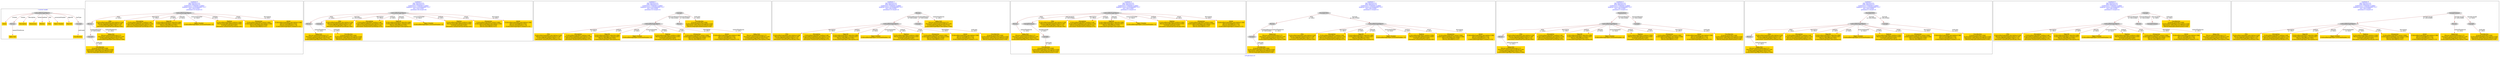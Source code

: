 digraph n0 {
fontcolor="blue"
remincross="true"
label="s29-gilcrease.csv"
subgraph cluster_0 {
label="1-correct model"
n2[style="filled",color="white",fillcolor="lightgray",label="CulturalHeritageObject1"];
n3[shape="plaintext",style="filled",fillcolor="gold",label="Dated"];
n4[style="filled",color="white",fillcolor="lightgray",label="Person1"];
n5[shape="plaintext",style="filled",fillcolor="gold",label="Description"];
n6[shape="plaintext",style="filled",fillcolor="gold",label="Dimensions"];
n7[shape="plaintext",style="filled",fillcolor="gold",label="Medium"];
n8[shape="plaintext",style="filled",fillcolor="gold",label="Title"];
n9[shape="plaintext",style="filled",fillcolor="gold",label="Object Number"];
n10[shape="plaintext",style="filled",fillcolor="gold",label="ObjectID"];
n11[style="filled",color="white",fillcolor="lightgray",label="Concept1"];
n12[shape="plaintext",style="filled",fillcolor="gold",label="Alpha Sort"];
n13[shape="plaintext",style="filled",fillcolor="gold",label="Classification"];
}
subgraph cluster_1 {
label="candidate 0\nlink coherence:0.0\nnode coherence:0.0\nconfidence:0.7228450013148601\nmapping score:0.35205944488273117\ncost:1100.010002\n-precision:0.55-recall:0.55"
n15[style="filled",color="white",fillcolor="lightgray",label="CulturalHeritageObject1"];
n16[style="filled",color="white",fillcolor="lightgray",label="Person1"];
n17[style="filled",color="white",fillcolor="lightgray",label="Concept1"];
n18[shape="plaintext",style="filled",fillcolor="gold",label="Title\n[CulturalHeritageObject,description,0.556]\n[Person,biographicalInformation,0.238]\n[CulturalHeritageObject,title,0.113]\n[Document,columnSubClassOfLink,0.092]"];
n19[shape="plaintext",style="filled",fillcolor="gold",label="Description\n[CulturalHeritageObject,medium,0.46]\n[CulturalHeritageObject,description,0.324]\n[Person,biographicalInformation,0.141]\n[Document,columnSubClassOfLink,0.075]"];
n20[shape="plaintext",style="filled",fillcolor="gold",label="ObjectID\n[CulturalHeritageObject,objectId,0.998]\n[CulturalHeritageObject,created,0.001]\n[Person,dateOfDeath,0.001]\n[CulturalHeritageObject,description,0.0]"];
n21[shape="plaintext",style="filled",fillcolor="gold",label="Object Number\n[CulturalHeritageObject,accessionNumber,1.0]"];
n22[shape="plaintext",style="filled",fillcolor="gold",label="Alpha Sort\n[Person,nameOfThePerson,0.37]\n[Document,columnSubClassOfLink,0.339]\n[CulturalHeritageObject,title,0.192]\n[CulturalHeritageObject,description,0.099]"];
n23[shape="plaintext",style="filled",fillcolor="gold",label="Medium\n[CulturalHeritageObject,medium,0.994]\n[Person,biographicalInformation,0.004]\n[Concept,prefLabel,0.002]\n[Document,columnSubClassOfLink,0.001]"];
n24[shape="plaintext",style="filled",fillcolor="gold",label="Classification\n[Concept,prefLabel,0.848]\n[CulturalHeritageObject,description,0.058]\n[Document,columnSubClassOfLink,0.056]\n[Person,biographicalInformation,0.039]"];
n25[shape="plaintext",style="filled",fillcolor="gold",label="Dimensions\n[CulturalHeritageObject,extent,0.894]\n[CulturalHeritageObject,description,0.049]\n[Person,dateOfDeath,0.036]\n[Person,dateOfBirth,0.021]"];
n26[shape="plaintext",style="filled",fillcolor="gold",label="Dated\n[CulturalHeritageObject,description,0.386]\n[Person,dateOfBirth,0.323]\n[Person,dateOfDeath,0.178]\n[CulturalHeritageObject,created,0.113]"];
}
subgraph cluster_2 {
label="candidate 1\nlink coherence:0.0\nnode coherence:0.0\nconfidence:0.7228450013148601\nmapping score:0.35205944488273117\ncost:1100.010002\n-precision:0.64-recall:0.64"
n28[style="filled",color="white",fillcolor="lightgray",label="CulturalHeritageObject1"];
n29[style="filled",color="white",fillcolor="lightgray",label="Person1"];
n30[style="filled",color="white",fillcolor="lightgray",label="Concept1"];
n31[shape="plaintext",style="filled",fillcolor="gold",label="Title\n[CulturalHeritageObject,description,0.556]\n[Person,biographicalInformation,0.238]\n[CulturalHeritageObject,title,0.113]\n[Document,columnSubClassOfLink,0.092]"];
n32[shape="plaintext",style="filled",fillcolor="gold",label="Description\n[CulturalHeritageObject,medium,0.46]\n[CulturalHeritageObject,description,0.324]\n[Person,biographicalInformation,0.141]\n[Document,columnSubClassOfLink,0.075]"];
n33[shape="plaintext",style="filled",fillcolor="gold",label="ObjectID\n[CulturalHeritageObject,objectId,0.998]\n[CulturalHeritageObject,created,0.001]\n[Person,dateOfDeath,0.001]\n[CulturalHeritageObject,description,0.0]"];
n34[shape="plaintext",style="filled",fillcolor="gold",label="Object Number\n[CulturalHeritageObject,accessionNumber,1.0]"];
n35[shape="plaintext",style="filled",fillcolor="gold",label="Alpha Sort\n[Person,nameOfThePerson,0.37]\n[Document,columnSubClassOfLink,0.339]\n[CulturalHeritageObject,title,0.192]\n[CulturalHeritageObject,description,0.099]"];
n36[shape="plaintext",style="filled",fillcolor="gold",label="Medium\n[CulturalHeritageObject,medium,0.994]\n[Person,biographicalInformation,0.004]\n[Concept,prefLabel,0.002]\n[Document,columnSubClassOfLink,0.001]"];
n37[shape="plaintext",style="filled",fillcolor="gold",label="Classification\n[Concept,prefLabel,0.848]\n[CulturalHeritageObject,description,0.058]\n[Document,columnSubClassOfLink,0.056]\n[Person,biographicalInformation,0.039]"];
n38[shape="plaintext",style="filled",fillcolor="gold",label="Dimensions\n[CulturalHeritageObject,extent,0.894]\n[CulturalHeritageObject,description,0.049]\n[Person,dateOfDeath,0.036]\n[Person,dateOfBirth,0.021]"];
n39[shape="plaintext",style="filled",fillcolor="gold",label="Dated\n[CulturalHeritageObject,description,0.386]\n[Person,dateOfBirth,0.323]\n[Person,dateOfDeath,0.178]\n[CulturalHeritageObject,created,0.113]"];
}
subgraph cluster_3 {
label="candidate 2\nlink coherence:0.0\nnode coherence:0.0\nconfidence:0.7228450013148601\nmapping score:0.35205944488273117\ncost:1100.020004\n-precision:0.55-recall:0.55"
n41[style="filled",color="white",fillcolor="lightgray",label="Concept1"];
n42[style="filled",color="white",fillcolor="lightgray",label="CulturalHeritageObject1"];
n43[style="filled",color="white",fillcolor="lightgray",label="Person1"];
n44[shape="plaintext",style="filled",fillcolor="gold",label="Title\n[CulturalHeritageObject,description,0.556]\n[Person,biographicalInformation,0.238]\n[CulturalHeritageObject,title,0.113]\n[Document,columnSubClassOfLink,0.092]"];
n45[shape="plaintext",style="filled",fillcolor="gold",label="Description\n[CulturalHeritageObject,medium,0.46]\n[CulturalHeritageObject,description,0.324]\n[Person,biographicalInformation,0.141]\n[Document,columnSubClassOfLink,0.075]"];
n46[shape="plaintext",style="filled",fillcolor="gold",label="ObjectID\n[CulturalHeritageObject,objectId,0.998]\n[CulturalHeritageObject,created,0.001]\n[Person,dateOfDeath,0.001]\n[CulturalHeritageObject,description,0.0]"];
n47[shape="plaintext",style="filled",fillcolor="gold",label="Object Number\n[CulturalHeritageObject,accessionNumber,1.0]"];
n48[shape="plaintext",style="filled",fillcolor="gold",label="Alpha Sort\n[Person,nameOfThePerson,0.37]\n[Document,columnSubClassOfLink,0.339]\n[CulturalHeritageObject,title,0.192]\n[CulturalHeritageObject,description,0.099]"];
n49[shape="plaintext",style="filled",fillcolor="gold",label="Medium\n[CulturalHeritageObject,medium,0.994]\n[Person,biographicalInformation,0.004]\n[Concept,prefLabel,0.002]\n[Document,columnSubClassOfLink,0.001]"];
n50[shape="plaintext",style="filled",fillcolor="gold",label="Classification\n[Concept,prefLabel,0.848]\n[CulturalHeritageObject,description,0.058]\n[Document,columnSubClassOfLink,0.056]\n[Person,biographicalInformation,0.039]"];
n51[shape="plaintext",style="filled",fillcolor="gold",label="Dimensions\n[CulturalHeritageObject,extent,0.894]\n[CulturalHeritageObject,description,0.049]\n[Person,dateOfDeath,0.036]\n[Person,dateOfBirth,0.021]"];
n52[shape="plaintext",style="filled",fillcolor="gold",label="Dated\n[CulturalHeritageObject,description,0.386]\n[Person,dateOfBirth,0.323]\n[Person,dateOfDeath,0.178]\n[CulturalHeritageObject,created,0.113]"];
}
subgraph cluster_4 {
label="candidate 3\nlink coherence:0.0\nnode coherence:0.0\nconfidence:0.7228450013148601\nmapping score:0.35205944488273117\ncost:1100.020004\n-precision:0.55-recall:0.55"
n54[style="filled",color="white",fillcolor="lightgray",label="Person1"];
n55[style="filled",color="white",fillcolor="lightgray",label="CulturalHeritageObject1"];
n56[style="filled",color="white",fillcolor="lightgray",label="Concept1"];
n57[shape="plaintext",style="filled",fillcolor="gold",label="Title\n[CulturalHeritageObject,description,0.556]\n[Person,biographicalInformation,0.238]\n[CulturalHeritageObject,title,0.113]\n[Document,columnSubClassOfLink,0.092]"];
n58[shape="plaintext",style="filled",fillcolor="gold",label="Description\n[CulturalHeritageObject,medium,0.46]\n[CulturalHeritageObject,description,0.324]\n[Person,biographicalInformation,0.141]\n[Document,columnSubClassOfLink,0.075]"];
n59[shape="plaintext",style="filled",fillcolor="gold",label="ObjectID\n[CulturalHeritageObject,objectId,0.998]\n[CulturalHeritageObject,created,0.001]\n[Person,dateOfDeath,0.001]\n[CulturalHeritageObject,description,0.0]"];
n60[shape="plaintext",style="filled",fillcolor="gold",label="Object Number\n[CulturalHeritageObject,accessionNumber,1.0]"];
n61[shape="plaintext",style="filled",fillcolor="gold",label="Alpha Sort\n[Person,nameOfThePerson,0.37]\n[Document,columnSubClassOfLink,0.339]\n[CulturalHeritageObject,title,0.192]\n[CulturalHeritageObject,description,0.099]"];
n62[shape="plaintext",style="filled",fillcolor="gold",label="Medium\n[CulturalHeritageObject,medium,0.994]\n[Person,biographicalInformation,0.004]\n[Concept,prefLabel,0.002]\n[Document,columnSubClassOfLink,0.001]"];
n63[shape="plaintext",style="filled",fillcolor="gold",label="Classification\n[Concept,prefLabel,0.848]\n[CulturalHeritageObject,description,0.058]\n[Document,columnSubClassOfLink,0.056]\n[Person,biographicalInformation,0.039]"];
n64[shape="plaintext",style="filled",fillcolor="gold",label="Dimensions\n[CulturalHeritageObject,extent,0.894]\n[CulturalHeritageObject,description,0.049]\n[Person,dateOfDeath,0.036]\n[Person,dateOfBirth,0.021]"];
n65[shape="plaintext",style="filled",fillcolor="gold",label="Dated\n[CulturalHeritageObject,description,0.386]\n[Person,dateOfBirth,0.323]\n[Person,dateOfDeath,0.178]\n[CulturalHeritageObject,created,0.113]"];
}
subgraph cluster_5 {
label="candidate 4\nlink coherence:0.0\nnode coherence:0.0\nconfidence:0.7228450013148601\nmapping score:0.35205944488273117\ncost:1200.010002\n-precision:0.5-recall:0.55"
n67[style="filled",color="white",fillcolor="lightgray",label="CulturalHeritageObject1"];
n68[style="filled",color="white",fillcolor="lightgray",label="Person1"];
n69[style="filled",color="white",fillcolor="lightgray",label="ConceptScheme1"];
n70[style="filled",color="white",fillcolor="lightgray",label="Concept1"];
n71[shape="plaintext",style="filled",fillcolor="gold",label="Title\n[CulturalHeritageObject,description,0.556]\n[Person,biographicalInformation,0.238]\n[CulturalHeritageObject,title,0.113]\n[Document,columnSubClassOfLink,0.092]"];
n72[shape="plaintext",style="filled",fillcolor="gold",label="Description\n[CulturalHeritageObject,medium,0.46]\n[CulturalHeritageObject,description,0.324]\n[Person,biographicalInformation,0.141]\n[Document,columnSubClassOfLink,0.075]"];
n73[shape="plaintext",style="filled",fillcolor="gold",label="ObjectID\n[CulturalHeritageObject,objectId,0.998]\n[CulturalHeritageObject,created,0.001]\n[Person,dateOfDeath,0.001]\n[CulturalHeritageObject,description,0.0]"];
n74[shape="plaintext",style="filled",fillcolor="gold",label="Object Number\n[CulturalHeritageObject,accessionNumber,1.0]"];
n75[shape="plaintext",style="filled",fillcolor="gold",label="Alpha Sort\n[Person,nameOfThePerson,0.37]\n[Document,columnSubClassOfLink,0.339]\n[CulturalHeritageObject,title,0.192]\n[CulturalHeritageObject,description,0.099]"];
n76[shape="plaintext",style="filled",fillcolor="gold",label="Medium\n[CulturalHeritageObject,medium,0.994]\n[Person,biographicalInformation,0.004]\n[Concept,prefLabel,0.002]\n[Document,columnSubClassOfLink,0.001]"];
n77[shape="plaintext",style="filled",fillcolor="gold",label="Classification\n[Concept,prefLabel,0.848]\n[CulturalHeritageObject,description,0.058]\n[Document,columnSubClassOfLink,0.056]\n[Person,biographicalInformation,0.039]"];
n78[shape="plaintext",style="filled",fillcolor="gold",label="Dimensions\n[CulturalHeritageObject,extent,0.894]\n[CulturalHeritageObject,description,0.049]\n[Person,dateOfDeath,0.036]\n[Person,dateOfBirth,0.021]"];
n79[shape="plaintext",style="filled",fillcolor="gold",label="Dated\n[CulturalHeritageObject,description,0.386]\n[Person,dateOfBirth,0.323]\n[Person,dateOfDeath,0.178]\n[CulturalHeritageObject,created,0.113]"];
}
subgraph cluster_6 {
label="candidate 5\nlink coherence:0.0\nnode coherence:0.0\nconfidence:0.7228450013148601\nmapping score:0.35205944488273117\ncost:1200.020004\n-precision:0.5-recall:0.55"
n81[style="filled",color="white",fillcolor="lightgray",label="Person1"];
n82[style="filled",color="white",fillcolor="lightgray",label="Concept1"];
n83[style="filled",color="white",fillcolor="lightgray",label="ProvidedCHO1"];
n84[style="filled",color="white",fillcolor="lightgray",label="CulturalHeritageObject1"];
n85[shape="plaintext",style="filled",fillcolor="gold",label="Title\n[CulturalHeritageObject,description,0.556]\n[Person,biographicalInformation,0.238]\n[CulturalHeritageObject,title,0.113]\n[Document,columnSubClassOfLink,0.092]"];
n86[shape="plaintext",style="filled",fillcolor="gold",label="Description\n[CulturalHeritageObject,medium,0.46]\n[CulturalHeritageObject,description,0.324]\n[Person,biographicalInformation,0.141]\n[Document,columnSubClassOfLink,0.075]"];
n87[shape="plaintext",style="filled",fillcolor="gold",label="ObjectID\n[CulturalHeritageObject,objectId,0.998]\n[CulturalHeritageObject,created,0.001]\n[Person,dateOfDeath,0.001]\n[CulturalHeritageObject,description,0.0]"];
n88[shape="plaintext",style="filled",fillcolor="gold",label="Object Number\n[CulturalHeritageObject,accessionNumber,1.0]"];
n89[shape="plaintext",style="filled",fillcolor="gold",label="Alpha Sort\n[Person,nameOfThePerson,0.37]\n[Document,columnSubClassOfLink,0.339]\n[CulturalHeritageObject,title,0.192]\n[CulturalHeritageObject,description,0.099]"];
n90[shape="plaintext",style="filled",fillcolor="gold",label="Medium\n[CulturalHeritageObject,medium,0.994]\n[Person,biographicalInformation,0.004]\n[Concept,prefLabel,0.002]\n[Document,columnSubClassOfLink,0.001]"];
n91[shape="plaintext",style="filled",fillcolor="gold",label="Classification\n[Concept,prefLabel,0.848]\n[CulturalHeritageObject,description,0.058]\n[Document,columnSubClassOfLink,0.056]\n[Person,biographicalInformation,0.039]"];
n92[shape="plaintext",style="filled",fillcolor="gold",label="Dimensions\n[CulturalHeritageObject,extent,0.894]\n[CulturalHeritageObject,description,0.049]\n[Person,dateOfDeath,0.036]\n[Person,dateOfBirth,0.021]"];
n93[shape="plaintext",style="filled",fillcolor="gold",label="Dated\n[CulturalHeritageObject,description,0.386]\n[Person,dateOfBirth,0.323]\n[Person,dateOfDeath,0.178]\n[CulturalHeritageObject,created,0.113]"];
}
subgraph cluster_7 {
label="candidate 6\nlink coherence:0.0\nnode coherence:0.0\nconfidence:0.7228450013148601\nmapping score:0.35205944488273117\ncost:1200.020004\n-precision:0.5-recall:0.55"
n95[style="filled",color="white",fillcolor="lightgray",label="CulturalHeritageObject1"];
n96[style="filled",color="white",fillcolor="lightgray",label="Person1"];
n97[style="filled",color="white",fillcolor="lightgray",label="Organization1"];
n98[style="filled",color="white",fillcolor="lightgray",label="Concept1"];
n99[shape="plaintext",style="filled",fillcolor="gold",label="Title\n[CulturalHeritageObject,description,0.556]\n[Person,biographicalInformation,0.238]\n[CulturalHeritageObject,title,0.113]\n[Document,columnSubClassOfLink,0.092]"];
n100[shape="plaintext",style="filled",fillcolor="gold",label="Description\n[CulturalHeritageObject,medium,0.46]\n[CulturalHeritageObject,description,0.324]\n[Person,biographicalInformation,0.141]\n[Document,columnSubClassOfLink,0.075]"];
n101[shape="plaintext",style="filled",fillcolor="gold",label="ObjectID\n[CulturalHeritageObject,objectId,0.998]\n[CulturalHeritageObject,created,0.001]\n[Person,dateOfDeath,0.001]\n[CulturalHeritageObject,description,0.0]"];
n102[shape="plaintext",style="filled",fillcolor="gold",label="Object Number\n[CulturalHeritageObject,accessionNumber,1.0]"];
n103[shape="plaintext",style="filled",fillcolor="gold",label="Alpha Sort\n[Person,nameOfThePerson,0.37]\n[Document,columnSubClassOfLink,0.339]\n[CulturalHeritageObject,title,0.192]\n[CulturalHeritageObject,description,0.099]"];
n104[shape="plaintext",style="filled",fillcolor="gold",label="Medium\n[CulturalHeritageObject,medium,0.994]\n[Person,biographicalInformation,0.004]\n[Concept,prefLabel,0.002]\n[Document,columnSubClassOfLink,0.001]"];
n105[shape="plaintext",style="filled",fillcolor="gold",label="Classification\n[Concept,prefLabel,0.848]\n[CulturalHeritageObject,description,0.058]\n[Document,columnSubClassOfLink,0.056]\n[Person,biographicalInformation,0.039]"];
n106[shape="plaintext",style="filled",fillcolor="gold",label="Dimensions\n[CulturalHeritageObject,extent,0.894]\n[CulturalHeritageObject,description,0.049]\n[Person,dateOfDeath,0.036]\n[Person,dateOfBirth,0.021]"];
n107[shape="plaintext",style="filled",fillcolor="gold",label="Dated\n[CulturalHeritageObject,description,0.386]\n[Person,dateOfBirth,0.323]\n[Person,dateOfDeath,0.178]\n[CulturalHeritageObject,created,0.113]"];
}
subgraph cluster_8 {
label="candidate 7\nlink coherence:0.0\nnode coherence:0.0\nconfidence:0.7228450013148601\nmapping score:0.35205944488273117\ncost:1200.020004\n-precision:0.5-recall:0.55"
n109[style="filled",color="white",fillcolor="lightgray",label="CulturalHeritageObject1"];
n110[style="filled",color="white",fillcolor="lightgray",label="Person1"];
n111[style="filled",color="white",fillcolor="lightgray",label="ProvidedCHO1"];
n112[style="filled",color="white",fillcolor="lightgray",label="Concept1"];
n113[shape="plaintext",style="filled",fillcolor="gold",label="Title\n[CulturalHeritageObject,description,0.556]\n[Person,biographicalInformation,0.238]\n[CulturalHeritageObject,title,0.113]\n[Document,columnSubClassOfLink,0.092]"];
n114[shape="plaintext",style="filled",fillcolor="gold",label="Description\n[CulturalHeritageObject,medium,0.46]\n[CulturalHeritageObject,description,0.324]\n[Person,biographicalInformation,0.141]\n[Document,columnSubClassOfLink,0.075]"];
n115[shape="plaintext",style="filled",fillcolor="gold",label="ObjectID\n[CulturalHeritageObject,objectId,0.998]\n[CulturalHeritageObject,created,0.001]\n[Person,dateOfDeath,0.001]\n[CulturalHeritageObject,description,0.0]"];
n116[shape="plaintext",style="filled",fillcolor="gold",label="Object Number\n[CulturalHeritageObject,accessionNumber,1.0]"];
n117[shape="plaintext",style="filled",fillcolor="gold",label="Alpha Sort\n[Person,nameOfThePerson,0.37]\n[Document,columnSubClassOfLink,0.339]\n[CulturalHeritageObject,title,0.192]\n[CulturalHeritageObject,description,0.099]"];
n118[shape="plaintext",style="filled",fillcolor="gold",label="Medium\n[CulturalHeritageObject,medium,0.994]\n[Person,biographicalInformation,0.004]\n[Concept,prefLabel,0.002]\n[Document,columnSubClassOfLink,0.001]"];
n119[shape="plaintext",style="filled",fillcolor="gold",label="Classification\n[Concept,prefLabel,0.848]\n[CulturalHeritageObject,description,0.058]\n[Document,columnSubClassOfLink,0.056]\n[Person,biographicalInformation,0.039]"];
n120[shape="plaintext",style="filled",fillcolor="gold",label="Dimensions\n[CulturalHeritageObject,extent,0.894]\n[CulturalHeritageObject,description,0.049]\n[Person,dateOfDeath,0.036]\n[Person,dateOfBirth,0.021]"];
n121[shape="plaintext",style="filled",fillcolor="gold",label="Dated\n[CulturalHeritageObject,description,0.386]\n[Person,dateOfBirth,0.323]\n[Person,dateOfDeath,0.178]\n[CulturalHeritageObject,created,0.113]"];
}
subgraph cluster_9 {
label="candidate 8\nlink coherence:0.0\nnode coherence:0.0\nconfidence:0.7228450013148601\nmapping score:0.35205944488273117\ncost:1200.020004\n-precision:0.5-recall:0.55"
n123[style="filled",color="white",fillcolor="lightgray",label="Concept1"];
n124[style="filled",color="white",fillcolor="lightgray",label="CulturalHeritageObject1"];
n125[style="filled",color="white",fillcolor="lightgray",label="Person1"];
n126[style="filled",color="white",fillcolor="lightgray",label="ConceptScheme1"];
n127[shape="plaintext",style="filled",fillcolor="gold",label="Title\n[CulturalHeritageObject,description,0.556]\n[Person,biographicalInformation,0.238]\n[CulturalHeritageObject,title,0.113]\n[Document,columnSubClassOfLink,0.092]"];
n128[shape="plaintext",style="filled",fillcolor="gold",label="Description\n[CulturalHeritageObject,medium,0.46]\n[CulturalHeritageObject,description,0.324]\n[Person,biographicalInformation,0.141]\n[Document,columnSubClassOfLink,0.075]"];
n129[shape="plaintext",style="filled",fillcolor="gold",label="ObjectID\n[CulturalHeritageObject,objectId,0.998]\n[CulturalHeritageObject,created,0.001]\n[Person,dateOfDeath,0.001]\n[CulturalHeritageObject,description,0.0]"];
n130[shape="plaintext",style="filled",fillcolor="gold",label="Object Number\n[CulturalHeritageObject,accessionNumber,1.0]"];
n131[shape="plaintext",style="filled",fillcolor="gold",label="Alpha Sort\n[Person,nameOfThePerson,0.37]\n[Document,columnSubClassOfLink,0.339]\n[CulturalHeritageObject,title,0.192]\n[CulturalHeritageObject,description,0.099]"];
n132[shape="plaintext",style="filled",fillcolor="gold",label="Medium\n[CulturalHeritageObject,medium,0.994]\n[Person,biographicalInformation,0.004]\n[Concept,prefLabel,0.002]\n[Document,columnSubClassOfLink,0.001]"];
n133[shape="plaintext",style="filled",fillcolor="gold",label="Classification\n[Concept,prefLabel,0.848]\n[CulturalHeritageObject,description,0.058]\n[Document,columnSubClassOfLink,0.056]\n[Person,biographicalInformation,0.039]"];
n134[shape="plaintext",style="filled",fillcolor="gold",label="Dimensions\n[CulturalHeritageObject,extent,0.894]\n[CulturalHeritageObject,description,0.049]\n[Person,dateOfDeath,0.036]\n[Person,dateOfBirth,0.021]"];
n135[shape="plaintext",style="filled",fillcolor="gold",label="Dated\n[CulturalHeritageObject,description,0.386]\n[Person,dateOfBirth,0.323]\n[Person,dateOfDeath,0.178]\n[CulturalHeritageObject,created,0.113]"];
}
subgraph cluster_10 {
label="candidate 9\nlink coherence:0.0\nnode coherence:0.0\nconfidence:0.7228450013148601\nmapping score:0.35205944488273117\ncost:1200.020004\n-precision:0.5-recall:0.55"
n137[style="filled",color="white",fillcolor="lightgray",label="ConceptScheme1"];
n138[style="filled",color="white",fillcolor="lightgray",label="CulturalHeritageObject1"];
n139[style="filled",color="white",fillcolor="lightgray",label="Person1"];
n140[style="filled",color="white",fillcolor="lightgray",label="Concept1"];
n141[shape="plaintext",style="filled",fillcolor="gold",label="Title\n[CulturalHeritageObject,description,0.556]\n[Person,biographicalInformation,0.238]\n[CulturalHeritageObject,title,0.113]\n[Document,columnSubClassOfLink,0.092]"];
n142[shape="plaintext",style="filled",fillcolor="gold",label="Description\n[CulturalHeritageObject,medium,0.46]\n[CulturalHeritageObject,description,0.324]\n[Person,biographicalInformation,0.141]\n[Document,columnSubClassOfLink,0.075]"];
n143[shape="plaintext",style="filled",fillcolor="gold",label="ObjectID\n[CulturalHeritageObject,objectId,0.998]\n[CulturalHeritageObject,created,0.001]\n[Person,dateOfDeath,0.001]\n[CulturalHeritageObject,description,0.0]"];
n144[shape="plaintext",style="filled",fillcolor="gold",label="Object Number\n[CulturalHeritageObject,accessionNumber,1.0]"];
n145[shape="plaintext",style="filled",fillcolor="gold",label="Alpha Sort\n[Person,nameOfThePerson,0.37]\n[Document,columnSubClassOfLink,0.339]\n[CulturalHeritageObject,title,0.192]\n[CulturalHeritageObject,description,0.099]"];
n146[shape="plaintext",style="filled",fillcolor="gold",label="Medium\n[CulturalHeritageObject,medium,0.994]\n[Person,biographicalInformation,0.004]\n[Concept,prefLabel,0.002]\n[Document,columnSubClassOfLink,0.001]"];
n147[shape="plaintext",style="filled",fillcolor="gold",label="Classification\n[Concept,prefLabel,0.848]\n[CulturalHeritageObject,description,0.058]\n[Document,columnSubClassOfLink,0.056]\n[Person,biographicalInformation,0.039]"];
n148[shape="plaintext",style="filled",fillcolor="gold",label="Dimensions\n[CulturalHeritageObject,extent,0.894]\n[CulturalHeritageObject,description,0.049]\n[Person,dateOfDeath,0.036]\n[Person,dateOfBirth,0.021]"];
n149[shape="plaintext",style="filled",fillcolor="gold",label="Dated\n[CulturalHeritageObject,description,0.386]\n[Person,dateOfBirth,0.323]\n[Person,dateOfDeath,0.178]\n[CulturalHeritageObject,created,0.113]"];
}
n2 -> n3[color="brown",fontcolor="black",label="created"]
n2 -> n4[color="brown",fontcolor="black",label="creator"]
n2 -> n5[color="brown",fontcolor="black",label="description"]
n2 -> n6[color="brown",fontcolor="black",label="extent"]
n2 -> n7[color="brown",fontcolor="black",label="medium"]
n2 -> n8[color="brown",fontcolor="black",label="title"]
n2 -> n9[color="brown",fontcolor="black",label="accessionNumber"]
n2 -> n10[color="brown",fontcolor="black",label="objectId"]
n2 -> n11[color="brown",fontcolor="black",label="hasType"]
n4 -> n12[color="brown",fontcolor="black",label="nameOfThePerson"]
n11 -> n13[color="brown",fontcolor="black",label="prefLabel"]
n15 -> n16[color="brown",fontcolor="black",label="sitter\nw=100.0"]
n16 -> n17[color="brown",fontcolor="black",label="mappingRelation\nw=100.010002"]
n15 -> n18[color="brown",fontcolor="black",label="description\nw=100.0"]
n15 -> n19[color="brown",fontcolor="black",label="medium\nw=100.0"]
n15 -> n20[color="brown",fontcolor="black",label="objectId\nw=100.0"]
n15 -> n21[color="brown",fontcolor="black",label="accessionNumber\nw=100.0"]
n16 -> n22[color="brown",fontcolor="black",label="nameOfThePerson\nw=100.0"]
n15 -> n23[color="brown",fontcolor="black",label="medium\nw=100.0"]
n17 -> n24[color="brown",fontcolor="black",label="prefLabel\nw=100.0"]
n15 -> n25[color="brown",fontcolor="black",label="extent\nw=100.0"]
n15 -> n26[color="brown",fontcolor="black",label="description\nw=100.0"]
n28 -> n29[color="brown",fontcolor="black",label="sitter\nw=100.0"]
n28 -> n30[color="brown",fontcolor="black",label="hasType\nw=100.010002"]
n28 -> n31[color="brown",fontcolor="black",label="description\nw=100.0"]
n28 -> n32[color="brown",fontcolor="black",label="medium\nw=100.0"]
n28 -> n33[color="brown",fontcolor="black",label="objectId\nw=100.0"]
n28 -> n34[color="brown",fontcolor="black",label="accessionNumber\nw=100.0"]
n29 -> n35[color="brown",fontcolor="black",label="nameOfThePerson\nw=100.0"]
n28 -> n36[color="brown",fontcolor="black",label="medium\nw=100.0"]
n30 -> n37[color="brown",fontcolor="black",label="prefLabel\nw=100.0"]
n28 -> n38[color="brown",fontcolor="black",label="extent\nw=100.0"]
n28 -> n39[color="brown",fontcolor="black",label="description\nw=100.0"]
n41 -> n42[color="brown",fontcolor="black",label="semanticRelation\nw=100.010002"]
n41 -> n43[color="brown",fontcolor="black",label="semanticRelation\nw=100.010002"]
n42 -> n44[color="brown",fontcolor="black",label="description\nw=100.0"]
n42 -> n45[color="brown",fontcolor="black",label="medium\nw=100.0"]
n42 -> n46[color="brown",fontcolor="black",label="objectId\nw=100.0"]
n42 -> n47[color="brown",fontcolor="black",label="accessionNumber\nw=100.0"]
n43 -> n48[color="brown",fontcolor="black",label="nameOfThePerson\nw=100.0"]
n42 -> n49[color="brown",fontcolor="black",label="medium\nw=100.0"]
n41 -> n50[color="brown",fontcolor="black",label="prefLabel\nw=100.0"]
n42 -> n51[color="brown",fontcolor="black",label="extent\nw=100.0"]
n42 -> n52[color="brown",fontcolor="black",label="description\nw=100.0"]
n54 -> n55[color="brown",fontcolor="black",label="mappingRelation\nw=100.010002"]
n54 -> n56[color="brown",fontcolor="black",label="mappingRelation\nw=100.010002"]
n55 -> n57[color="brown",fontcolor="black",label="description\nw=100.0"]
n55 -> n58[color="brown",fontcolor="black",label="medium\nw=100.0"]
n55 -> n59[color="brown",fontcolor="black",label="objectId\nw=100.0"]
n55 -> n60[color="brown",fontcolor="black",label="accessionNumber\nw=100.0"]
n54 -> n61[color="brown",fontcolor="black",label="nameOfThePerson\nw=100.0"]
n55 -> n62[color="brown",fontcolor="black",label="medium\nw=100.0"]
n56 -> n63[color="brown",fontcolor="black",label="prefLabel\nw=100.0"]
n55 -> n64[color="brown",fontcolor="black",label="extent\nw=100.0"]
n55 -> n65[color="brown",fontcolor="black",label="description\nw=100.0"]
n67 -> n68[color="brown",fontcolor="black",label="sitter\nw=100.0"]
n67 -> n69[color="brown",fontcolor="black",label="topConceptOf\nw=100.010002"]
n69 -> n70[color="brown",fontcolor="black",label="hasTopConcept\nw=100.0"]
n67 -> n71[color="brown",fontcolor="black",label="description\nw=100.0"]
n67 -> n72[color="brown",fontcolor="black",label="medium\nw=100.0"]
n67 -> n73[color="brown",fontcolor="black",label="objectId\nw=100.0"]
n67 -> n74[color="brown",fontcolor="black",label="accessionNumber\nw=100.0"]
n68 -> n75[color="brown",fontcolor="black",label="nameOfThePerson\nw=100.0"]
n67 -> n76[color="brown",fontcolor="black",label="medium\nw=100.0"]
n70 -> n77[color="brown",fontcolor="black",label="prefLabel\nw=100.0"]
n67 -> n78[color="brown",fontcolor="black",label="extent\nw=100.0"]
n67 -> n79[color="brown",fontcolor="black",label="description\nw=100.0"]
n81 -> n82[color="brown",fontcolor="black",label="mappingRelation\nw=100.010002"]
n83 -> n84[color="brown",fontcolor="black",label="hasType\nw=100.010002"]
n83 -> n81[color="brown",fontcolor="black",label="sitter\nw=100.0"]
n84 -> n85[color="brown",fontcolor="black",label="description\nw=100.0"]
n84 -> n86[color="brown",fontcolor="black",label="medium\nw=100.0"]
n84 -> n87[color="brown",fontcolor="black",label="objectId\nw=100.0"]
n84 -> n88[color="brown",fontcolor="black",label="accessionNumber\nw=100.0"]
n81 -> n89[color="brown",fontcolor="black",label="nameOfThePerson\nw=100.0"]
n84 -> n90[color="brown",fontcolor="black",label="medium\nw=100.0"]
n82 -> n91[color="brown",fontcolor="black",label="prefLabel\nw=100.0"]
n84 -> n92[color="brown",fontcolor="black",label="extent\nw=100.0"]
n84 -> n93[color="brown",fontcolor="black",label="description\nw=100.0"]
n95 -> n96[color="brown",fontcolor="black",label="sitter\nw=100.0"]
n97 -> n95[color="brown",fontcolor="black",label="semanticRelation\nw=100.010002"]
n97 -> n98[color="brown",fontcolor="black",label="semanticRelation\nw=100.010002"]
n95 -> n99[color="brown",fontcolor="black",label="description\nw=100.0"]
n95 -> n100[color="brown",fontcolor="black",label="medium\nw=100.0"]
n95 -> n101[color="brown",fontcolor="black",label="objectId\nw=100.0"]
n95 -> n102[color="brown",fontcolor="black",label="accessionNumber\nw=100.0"]
n96 -> n103[color="brown",fontcolor="black",label="nameOfThePerson\nw=100.0"]
n95 -> n104[color="brown",fontcolor="black",label="medium\nw=100.0"]
n98 -> n105[color="brown",fontcolor="black",label="prefLabel\nw=100.0"]
n95 -> n106[color="brown",fontcolor="black",label="extent\nw=100.0"]
n95 -> n107[color="brown",fontcolor="black",label="description\nw=100.0"]
n109 -> n110[color="brown",fontcolor="black",label="sitter\nw=100.0"]
n111 -> n109[color="brown",fontcolor="black",label="hasType\nw=100.010002"]
n111 -> n112[color="brown",fontcolor="black",label="hasType\nw=100.010002"]
n109 -> n113[color="brown",fontcolor="black",label="description\nw=100.0"]
n109 -> n114[color="brown",fontcolor="black",label="medium\nw=100.0"]
n109 -> n115[color="brown",fontcolor="black",label="objectId\nw=100.0"]
n109 -> n116[color="brown",fontcolor="black",label="accessionNumber\nw=100.0"]
n110 -> n117[color="brown",fontcolor="black",label="nameOfThePerson\nw=100.0"]
n109 -> n118[color="brown",fontcolor="black",label="medium\nw=100.0"]
n112 -> n119[color="brown",fontcolor="black",label="prefLabel\nw=100.0"]
n109 -> n120[color="brown",fontcolor="black",label="extent\nw=100.0"]
n109 -> n121[color="brown",fontcolor="black",label="description\nw=100.0"]
n123 -> n124[color="brown",fontcolor="black",label="semanticRelation\nw=100.010002"]
n123 -> n125[color="brown",fontcolor="black",label="semanticRelation\nw=100.010002"]
n123 -> n126[color="brown",fontcolor="black",label="topConceptOf\nw=100.0"]
n124 -> n127[color="brown",fontcolor="black",label="description\nw=100.0"]
n124 -> n128[color="brown",fontcolor="black",label="medium\nw=100.0"]
n124 -> n129[color="brown",fontcolor="black",label="objectId\nw=100.0"]
n124 -> n130[color="brown",fontcolor="black",label="accessionNumber\nw=100.0"]
n125 -> n131[color="brown",fontcolor="black",label="nameOfThePerson\nw=100.0"]
n124 -> n132[color="brown",fontcolor="black",label="medium\nw=100.0"]
n123 -> n133[color="brown",fontcolor="black",label="prefLabel\nw=100.0"]
n124 -> n134[color="brown",fontcolor="black",label="extent\nw=100.0"]
n124 -> n135[color="brown",fontcolor="black",label="description\nw=100.0"]
n137 -> n138[color="brown",fontcolor="black",label="hasTopConcept\nw=100.010002"]
n137 -> n139[color="brown",fontcolor="black",label="hasTopConcept\nw=100.010002"]
n137 -> n140[color="brown",fontcolor="black",label="hasTopConcept\nw=100.0"]
n138 -> n141[color="brown",fontcolor="black",label="description\nw=100.0"]
n138 -> n142[color="brown",fontcolor="black",label="medium\nw=100.0"]
n138 -> n143[color="brown",fontcolor="black",label="objectId\nw=100.0"]
n138 -> n144[color="brown",fontcolor="black",label="accessionNumber\nw=100.0"]
n139 -> n145[color="brown",fontcolor="black",label="nameOfThePerson\nw=100.0"]
n138 -> n146[color="brown",fontcolor="black",label="medium\nw=100.0"]
n140 -> n147[color="brown",fontcolor="black",label="prefLabel\nw=100.0"]
n138 -> n148[color="brown",fontcolor="black",label="extent\nw=100.0"]
n138 -> n149[color="brown",fontcolor="black",label="description\nw=100.0"]
}
